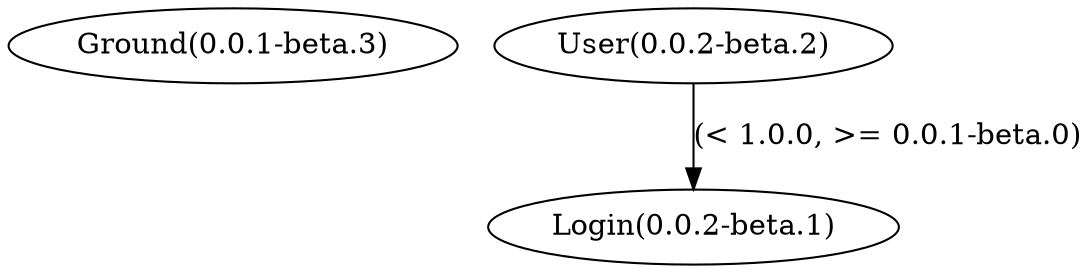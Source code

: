 digraph G {
  "Ground(0.0.1-beta.3)";
  "Login(0.0.2-beta.1)";
  "User(0.0.2-beta.2)";
  "User(0.0.2-beta.2)" -> "Login(0.0.2-beta.1)" [ label = "(< 1.0.0, >= 0.0.1-beta.0)" ];
}
